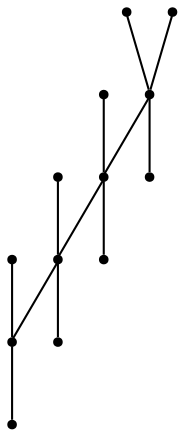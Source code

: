 graph {
  node [shape=point,comment="{\"directed\":false,\"doi\":\"10.1007/3-540-45848-4_1\",\"figure\":\"3 (1)\"}"]

  v0 [pos="1291.95826848348,1379.2819292117385"]
  v1 [pos="1309.7082773844402,1432.4069292117385"]
  v2 [pos="1274.2083231608074,1432.4069292117385"]
  v3 [pos="1220.9583600362143,1379.2819292117385"]
  v4 [pos="1238.7083689371746,1432.4069292117385"]
  v5 [pos="1203.2082875569663,1432.4069292117385"]
  v6 [pos="1149.958324432373,1379.2819292117385"]
  v7 [pos="1167.7083333333335,1432.4069292117385"]
  v8 [pos="1132.2083791097007,1432.4069292117385"]
  v9 [pos="1079.45826848348,1379.2819292117385"]
  v10 [pos="1097.2082773844402,1432.4069292117385"]
  v11 [pos="1061.7083231608074,1432.4069292117385"]
  v12 [pos="1008.4583282470704,1379.2819292117385"]

  v0 -- v1 [id="-1",pos="1291.95826848348,1379.2819292117385 1309.7082773844402,1432.4069292117385 1309.7082773844402,1432.4069292117385 1309.7082773844402,1432.4069292117385"]
  v12 -- v9 [id="-4",pos="1008.4583282470704,1379.2819292117385 1079.45826848348,1379.2819292117385 1079.45826848348,1379.2819292117385 1079.45826848348,1379.2819292117385"]
  v9 -- v6 [id="-5",pos="1079.45826848348,1379.2819292117385 1149.958324432373,1379.2819292117385 1149.958324432373,1379.2819292117385 1149.958324432373,1379.2819292117385"]
  v6 -- v3 [id="-6",pos="1149.958324432373,1379.2819292117385 1220.9583600362143,1379.2819292117385 1220.9583600362143,1379.2819292117385 1220.9583600362143,1379.2819292117385"]
  v3 -- v0 [id="-7",pos="1220.9583600362143,1379.2819292117385 1291.95826848348,1379.2819292117385 1291.95826848348,1379.2819292117385 1291.95826848348,1379.2819292117385"]
  v11 -- v9 [id="-8",pos="1061.7083231608074,1432.4069292117385 1079.45826848348,1379.2819292117385 1079.45826848348,1379.2819292117385 1079.45826848348,1379.2819292117385"]
  v9 -- v10 [id="-9",pos="1079.45826848348,1379.2819292117385 1097.2082773844402,1432.4069292117385 1097.2082773844402,1432.4069292117385 1097.2082773844402,1432.4069292117385"]
  v8 -- v6 [id="-10",pos="1132.2083791097007,1432.4069292117385 1149.958324432373,1379.2819292117385 1149.958324432373,1379.2819292117385 1149.958324432373,1379.2819292117385"]
  v6 -- v7 [id="-11",pos="1149.958324432373,1379.2819292117385 1167.7083333333335,1432.4069292117385 1167.7083333333335,1432.4069292117385 1167.7083333333335,1432.4069292117385"]
  v5 -- v3 [id="-12",pos="1203.2082875569663,1432.4069292117385 1220.9583600362143,1379.2819292117385 1220.9583600362143,1379.2819292117385 1220.9583600362143,1379.2819292117385"]
  v3 -- v4 [id="-13",pos="1220.9583600362143,1379.2819292117385 1238.7083689371746,1432.4069292117385 1238.7083689371746,1432.4069292117385 1238.7083689371746,1432.4069292117385"]
  v2 -- v0 [id="-14",pos="1274.2083231608074,1432.4069292117385 1291.95826848348,1379.2819292117385 1291.95826848348,1379.2819292117385 1291.95826848348,1379.2819292117385"]
}